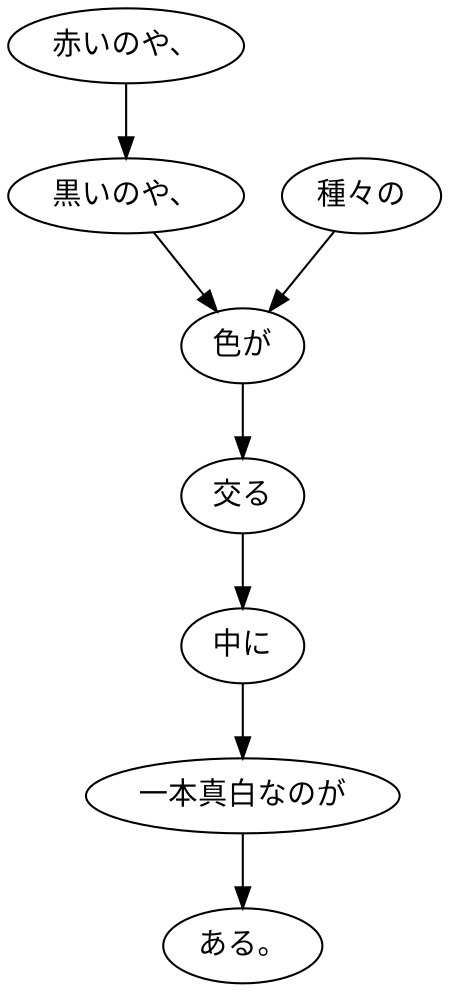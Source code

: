 digraph graph1363 {
	node0 [label="赤いのや、"];
	node1 [label="黒いのや、"];
	node2 [label="種々の"];
	node3 [label="色が"];
	node4 [label="交る"];
	node5 [label="中に"];
	node6 [label="一本真白なのが"];
	node7 [label="ある。"];
	node0 -> node1;
	node1 -> node3;
	node2 -> node3;
	node3 -> node4;
	node4 -> node5;
	node5 -> node6;
	node6 -> node7;
}

